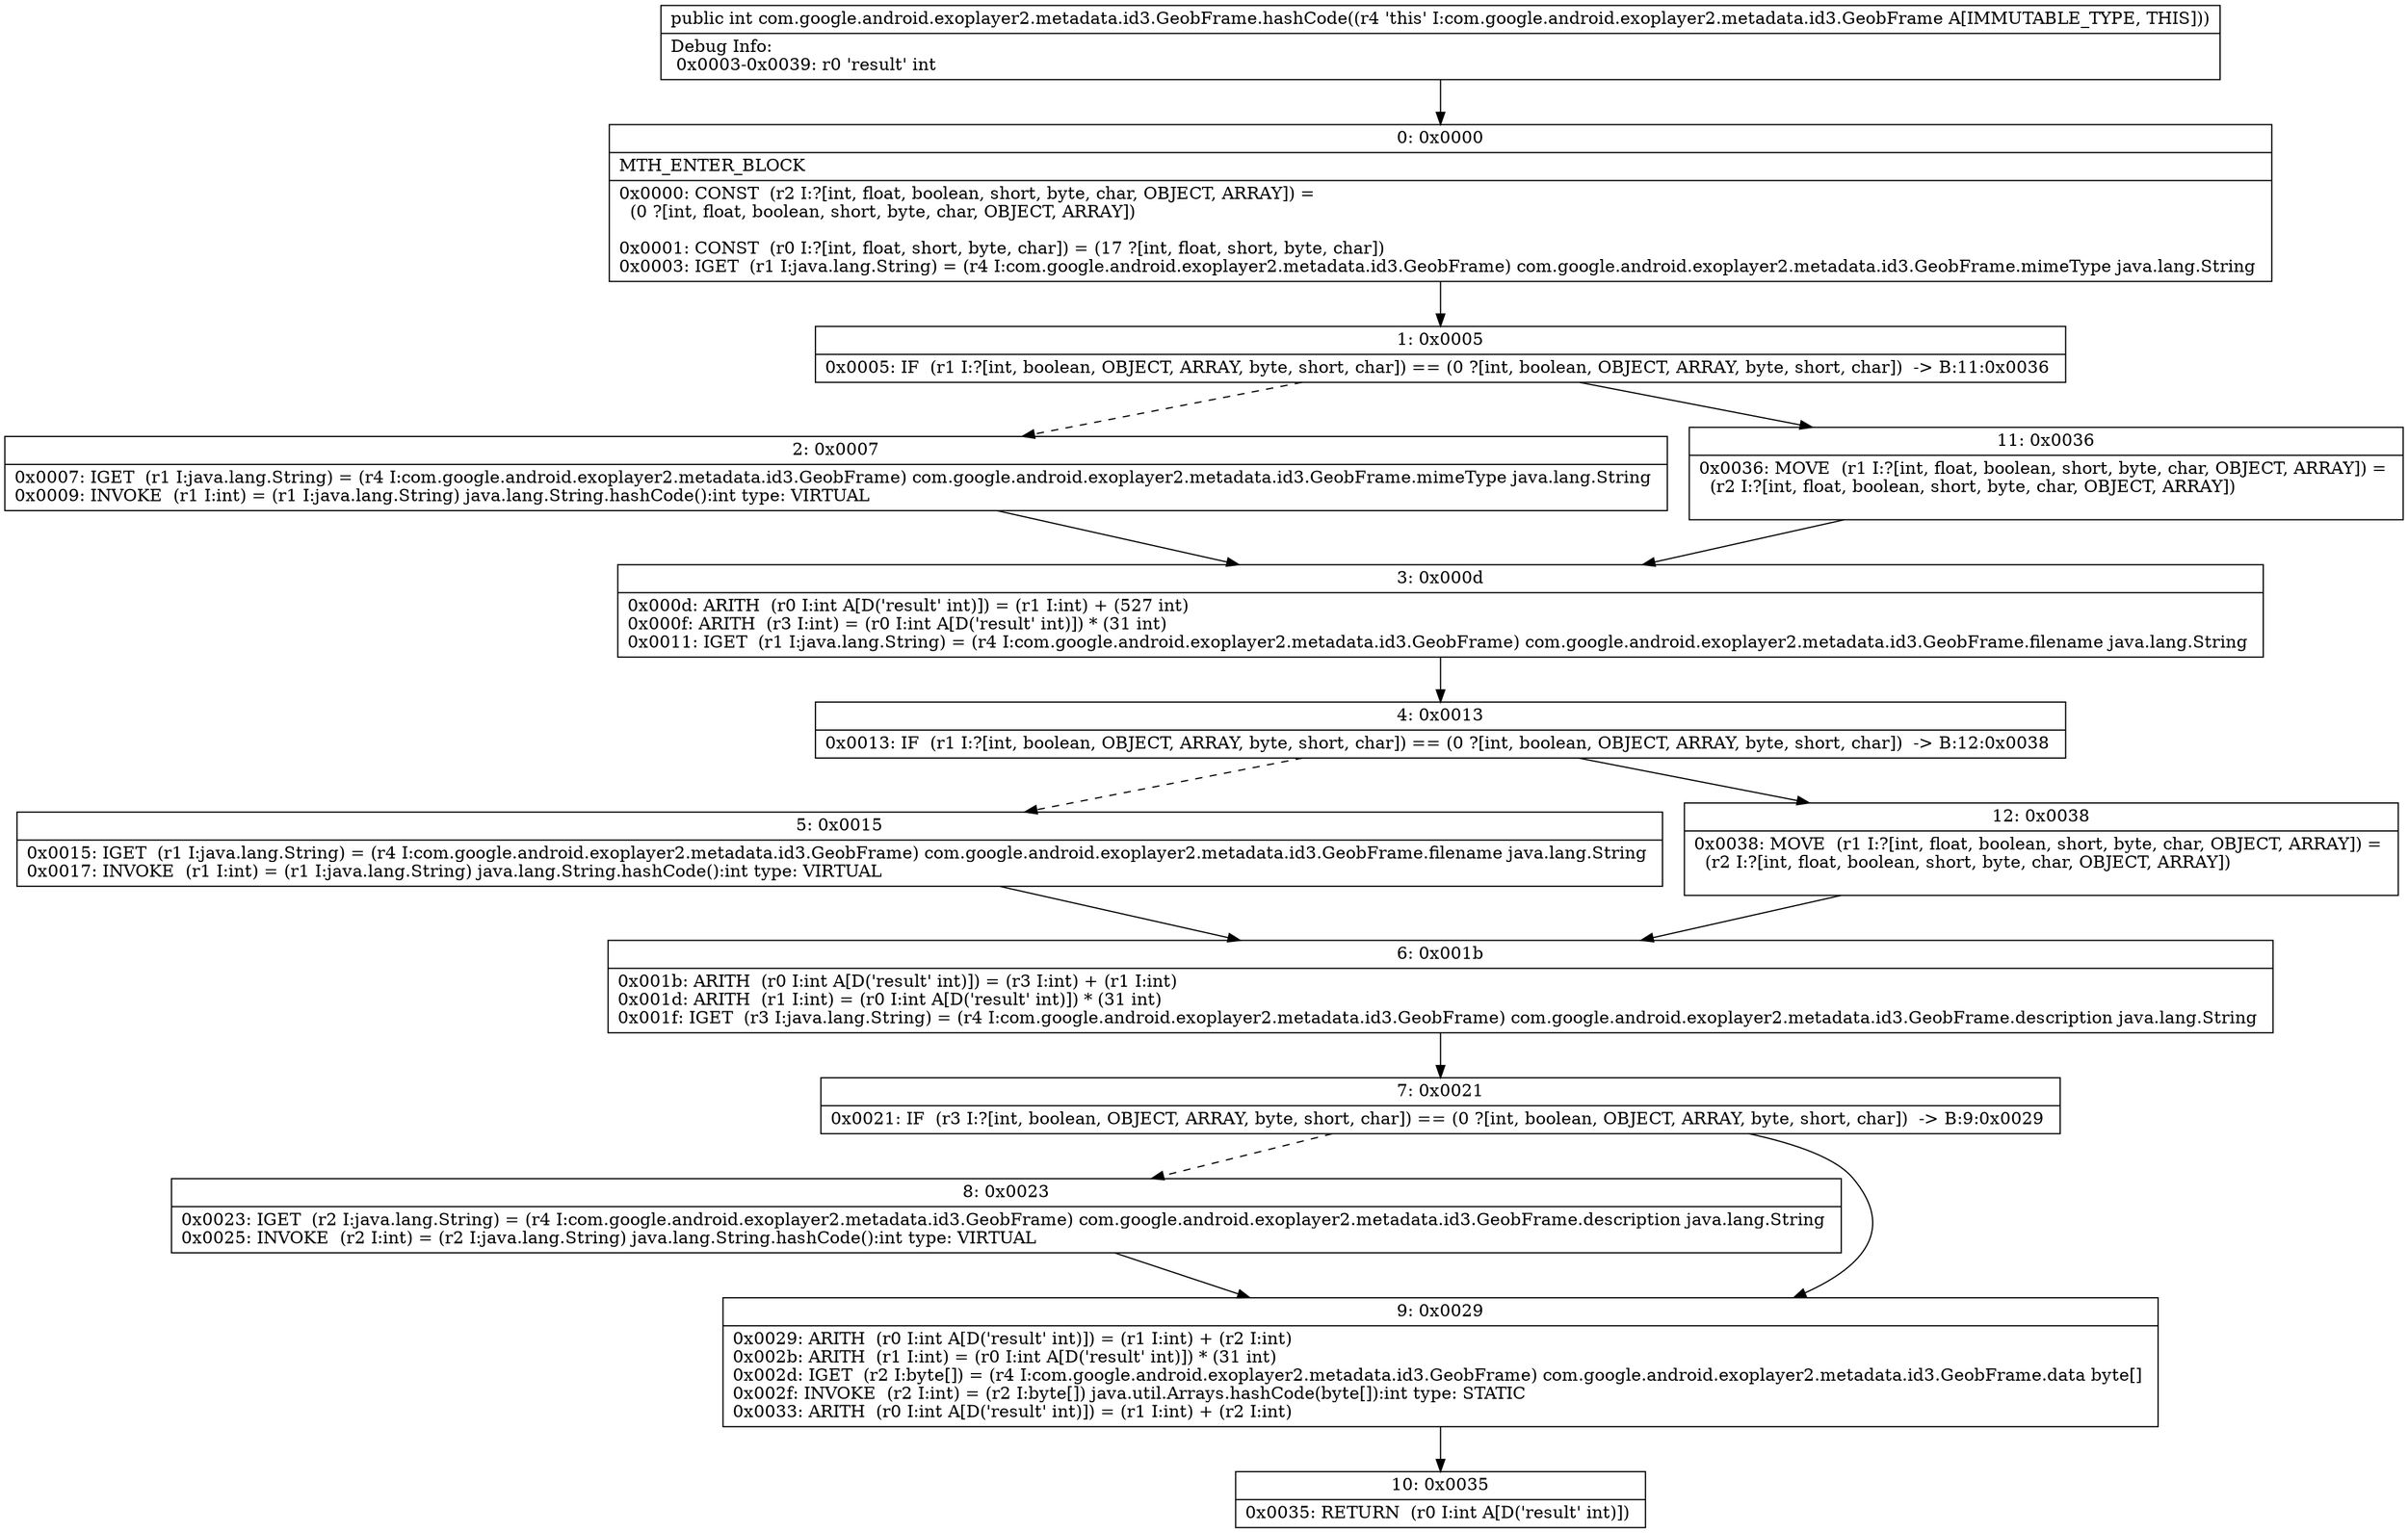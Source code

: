 digraph "CFG forcom.google.android.exoplayer2.metadata.id3.GeobFrame.hashCode()I" {
Node_0 [shape=record,label="{0\:\ 0x0000|MTH_ENTER_BLOCK\l|0x0000: CONST  (r2 I:?[int, float, boolean, short, byte, char, OBJECT, ARRAY]) = \l  (0 ?[int, float, boolean, short, byte, char, OBJECT, ARRAY])\l \l0x0001: CONST  (r0 I:?[int, float, short, byte, char]) = (17 ?[int, float, short, byte, char]) \l0x0003: IGET  (r1 I:java.lang.String) = (r4 I:com.google.android.exoplayer2.metadata.id3.GeobFrame) com.google.android.exoplayer2.metadata.id3.GeobFrame.mimeType java.lang.String \l}"];
Node_1 [shape=record,label="{1\:\ 0x0005|0x0005: IF  (r1 I:?[int, boolean, OBJECT, ARRAY, byte, short, char]) == (0 ?[int, boolean, OBJECT, ARRAY, byte, short, char])  \-\> B:11:0x0036 \l}"];
Node_2 [shape=record,label="{2\:\ 0x0007|0x0007: IGET  (r1 I:java.lang.String) = (r4 I:com.google.android.exoplayer2.metadata.id3.GeobFrame) com.google.android.exoplayer2.metadata.id3.GeobFrame.mimeType java.lang.String \l0x0009: INVOKE  (r1 I:int) = (r1 I:java.lang.String) java.lang.String.hashCode():int type: VIRTUAL \l}"];
Node_3 [shape=record,label="{3\:\ 0x000d|0x000d: ARITH  (r0 I:int A[D('result' int)]) = (r1 I:int) + (527 int) \l0x000f: ARITH  (r3 I:int) = (r0 I:int A[D('result' int)]) * (31 int) \l0x0011: IGET  (r1 I:java.lang.String) = (r4 I:com.google.android.exoplayer2.metadata.id3.GeobFrame) com.google.android.exoplayer2.metadata.id3.GeobFrame.filename java.lang.String \l}"];
Node_4 [shape=record,label="{4\:\ 0x0013|0x0013: IF  (r1 I:?[int, boolean, OBJECT, ARRAY, byte, short, char]) == (0 ?[int, boolean, OBJECT, ARRAY, byte, short, char])  \-\> B:12:0x0038 \l}"];
Node_5 [shape=record,label="{5\:\ 0x0015|0x0015: IGET  (r1 I:java.lang.String) = (r4 I:com.google.android.exoplayer2.metadata.id3.GeobFrame) com.google.android.exoplayer2.metadata.id3.GeobFrame.filename java.lang.String \l0x0017: INVOKE  (r1 I:int) = (r1 I:java.lang.String) java.lang.String.hashCode():int type: VIRTUAL \l}"];
Node_6 [shape=record,label="{6\:\ 0x001b|0x001b: ARITH  (r0 I:int A[D('result' int)]) = (r3 I:int) + (r1 I:int) \l0x001d: ARITH  (r1 I:int) = (r0 I:int A[D('result' int)]) * (31 int) \l0x001f: IGET  (r3 I:java.lang.String) = (r4 I:com.google.android.exoplayer2.metadata.id3.GeobFrame) com.google.android.exoplayer2.metadata.id3.GeobFrame.description java.lang.String \l}"];
Node_7 [shape=record,label="{7\:\ 0x0021|0x0021: IF  (r3 I:?[int, boolean, OBJECT, ARRAY, byte, short, char]) == (0 ?[int, boolean, OBJECT, ARRAY, byte, short, char])  \-\> B:9:0x0029 \l}"];
Node_8 [shape=record,label="{8\:\ 0x0023|0x0023: IGET  (r2 I:java.lang.String) = (r4 I:com.google.android.exoplayer2.metadata.id3.GeobFrame) com.google.android.exoplayer2.metadata.id3.GeobFrame.description java.lang.String \l0x0025: INVOKE  (r2 I:int) = (r2 I:java.lang.String) java.lang.String.hashCode():int type: VIRTUAL \l}"];
Node_9 [shape=record,label="{9\:\ 0x0029|0x0029: ARITH  (r0 I:int A[D('result' int)]) = (r1 I:int) + (r2 I:int) \l0x002b: ARITH  (r1 I:int) = (r0 I:int A[D('result' int)]) * (31 int) \l0x002d: IGET  (r2 I:byte[]) = (r4 I:com.google.android.exoplayer2.metadata.id3.GeobFrame) com.google.android.exoplayer2.metadata.id3.GeobFrame.data byte[] \l0x002f: INVOKE  (r2 I:int) = (r2 I:byte[]) java.util.Arrays.hashCode(byte[]):int type: STATIC \l0x0033: ARITH  (r0 I:int A[D('result' int)]) = (r1 I:int) + (r2 I:int) \l}"];
Node_10 [shape=record,label="{10\:\ 0x0035|0x0035: RETURN  (r0 I:int A[D('result' int)]) \l}"];
Node_11 [shape=record,label="{11\:\ 0x0036|0x0036: MOVE  (r1 I:?[int, float, boolean, short, byte, char, OBJECT, ARRAY]) = \l  (r2 I:?[int, float, boolean, short, byte, char, OBJECT, ARRAY])\l \l}"];
Node_12 [shape=record,label="{12\:\ 0x0038|0x0038: MOVE  (r1 I:?[int, float, boolean, short, byte, char, OBJECT, ARRAY]) = \l  (r2 I:?[int, float, boolean, short, byte, char, OBJECT, ARRAY])\l \l}"];
MethodNode[shape=record,label="{public int com.google.android.exoplayer2.metadata.id3.GeobFrame.hashCode((r4 'this' I:com.google.android.exoplayer2.metadata.id3.GeobFrame A[IMMUTABLE_TYPE, THIS]))  | Debug Info:\l  0x0003\-0x0039: r0 'result' int\l}"];
MethodNode -> Node_0;
Node_0 -> Node_1;
Node_1 -> Node_2[style=dashed];
Node_1 -> Node_11;
Node_2 -> Node_3;
Node_3 -> Node_4;
Node_4 -> Node_5[style=dashed];
Node_4 -> Node_12;
Node_5 -> Node_6;
Node_6 -> Node_7;
Node_7 -> Node_8[style=dashed];
Node_7 -> Node_9;
Node_8 -> Node_9;
Node_9 -> Node_10;
Node_11 -> Node_3;
Node_12 -> Node_6;
}

